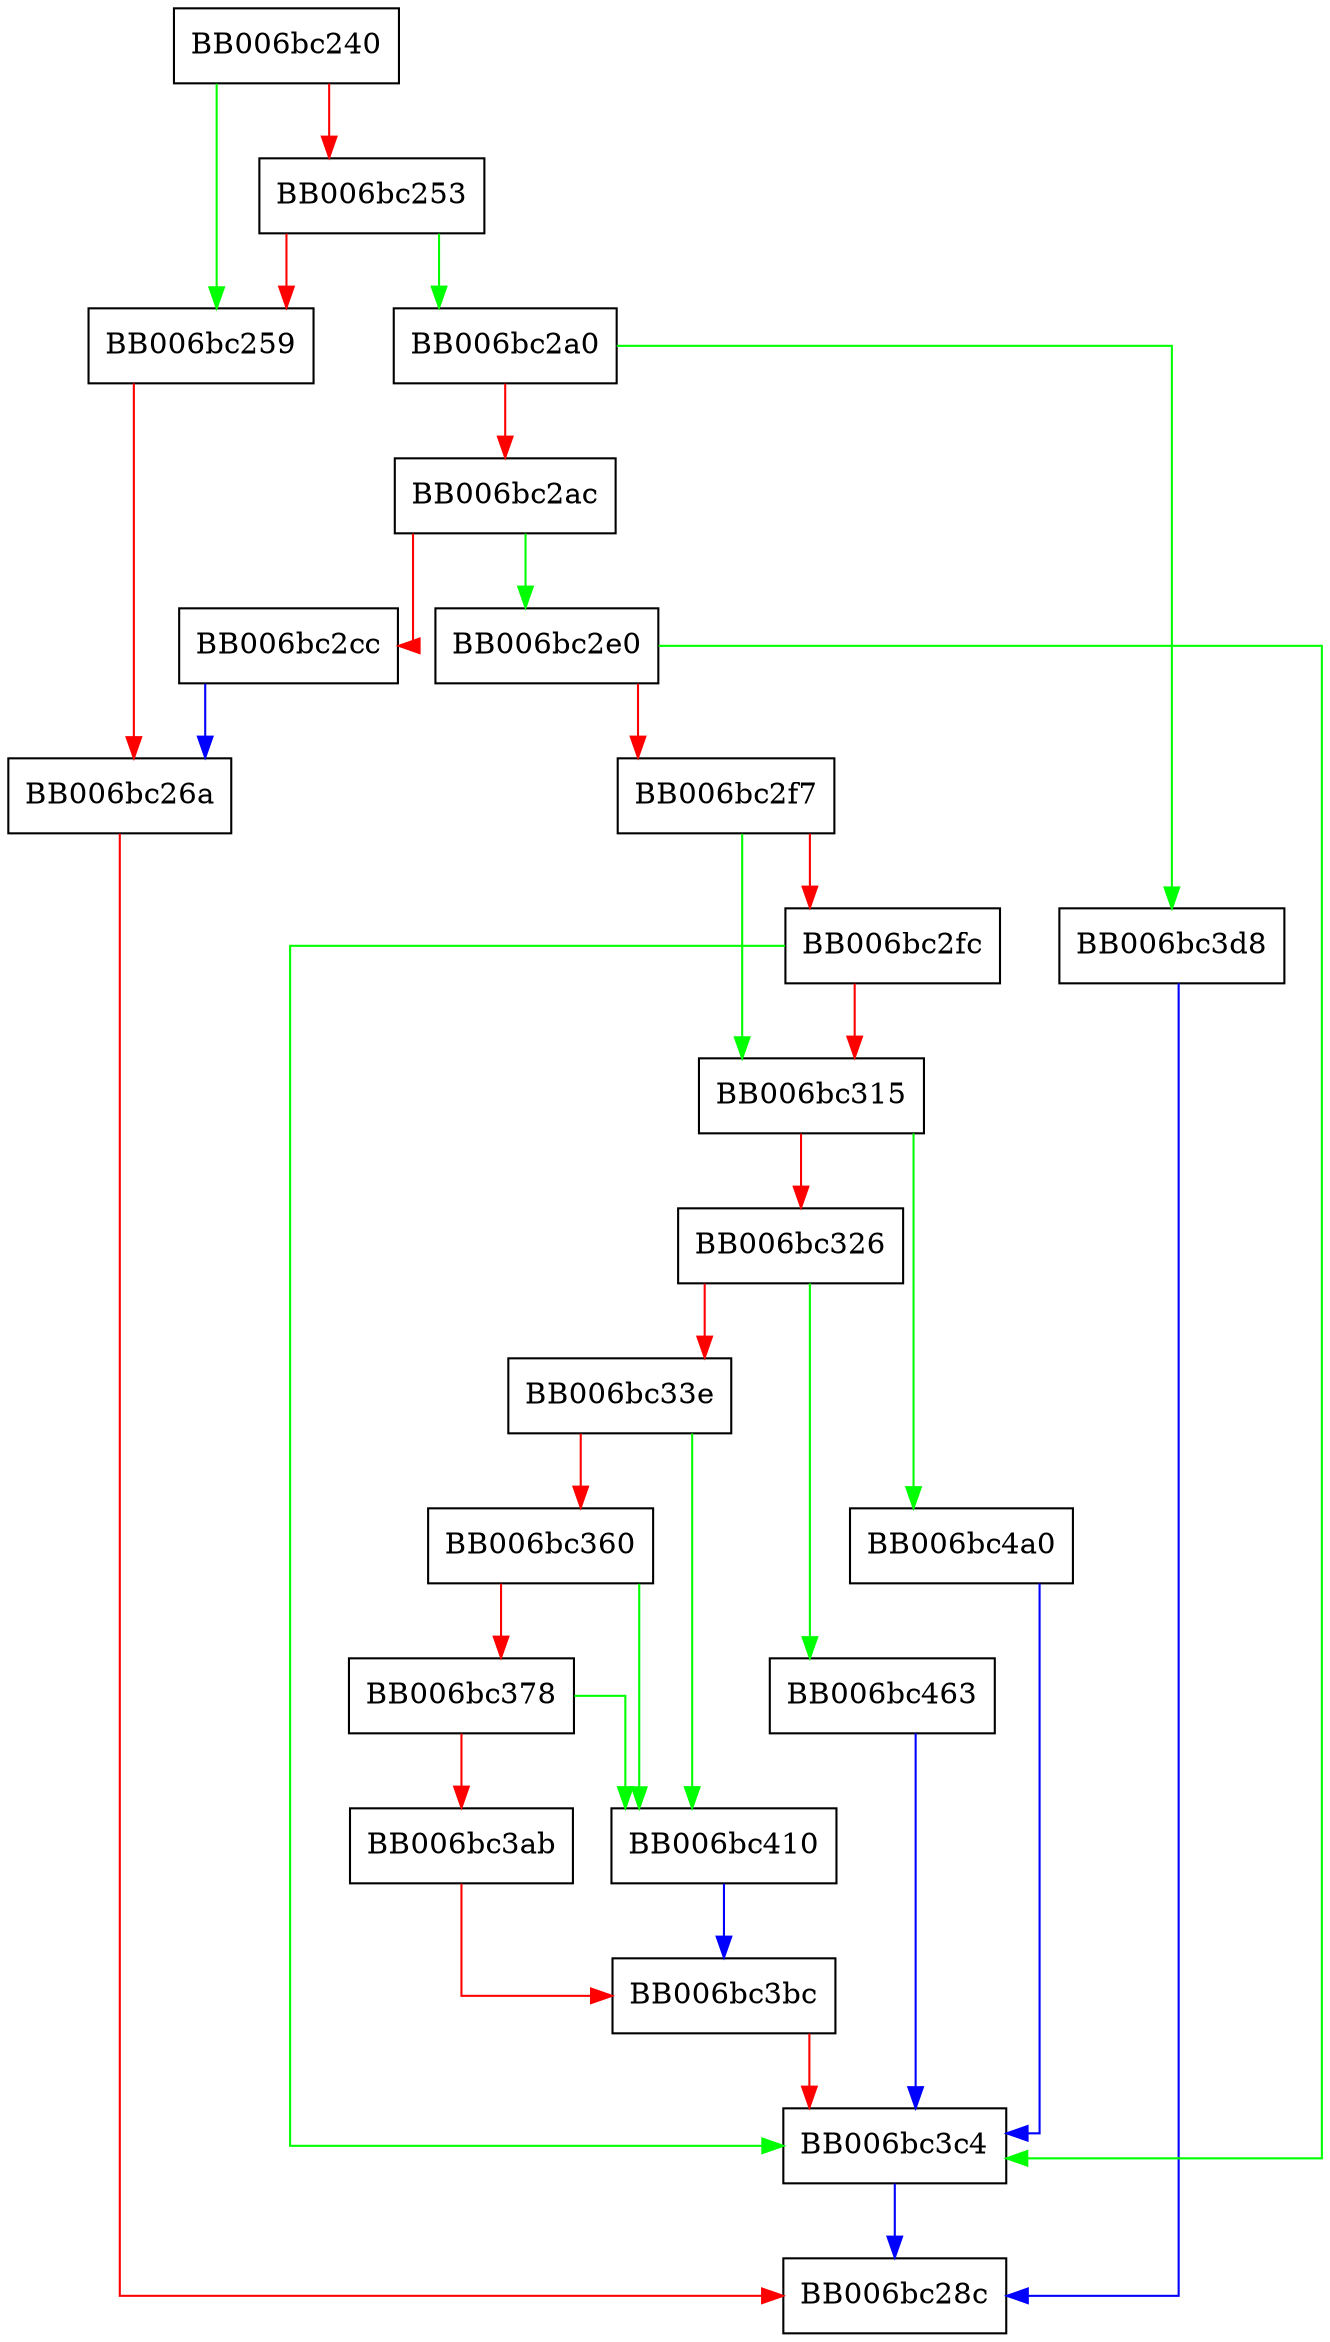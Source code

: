 digraph dh_to_SubjectPublicKeyInfo_der_encode {
  node [shape="box"];
  graph [splines=ortho];
  BB006bc240 -> BB006bc259 [color="green"];
  BB006bc240 -> BB006bc253 [color="red"];
  BB006bc253 -> BB006bc2a0 [color="green"];
  BB006bc253 -> BB006bc259 [color="red"];
  BB006bc259 -> BB006bc26a [color="red"];
  BB006bc26a -> BB006bc28c [color="red"];
  BB006bc2a0 -> BB006bc3d8 [color="green"];
  BB006bc2a0 -> BB006bc2ac [color="red"];
  BB006bc2ac -> BB006bc2e0 [color="green"];
  BB006bc2ac -> BB006bc2cc [color="red"];
  BB006bc2cc -> BB006bc26a [color="blue"];
  BB006bc2e0 -> BB006bc3c4 [color="green"];
  BB006bc2e0 -> BB006bc2f7 [color="red"];
  BB006bc2f7 -> BB006bc315 [color="green"];
  BB006bc2f7 -> BB006bc2fc [color="red"];
  BB006bc2fc -> BB006bc3c4 [color="green"];
  BB006bc2fc -> BB006bc315 [color="red"];
  BB006bc315 -> BB006bc4a0 [color="green"];
  BB006bc315 -> BB006bc326 [color="red"];
  BB006bc326 -> BB006bc463 [color="green"];
  BB006bc326 -> BB006bc33e [color="red"];
  BB006bc33e -> BB006bc410 [color="green"];
  BB006bc33e -> BB006bc360 [color="red"];
  BB006bc360 -> BB006bc410 [color="green"];
  BB006bc360 -> BB006bc378 [color="red"];
  BB006bc378 -> BB006bc410 [color="green"];
  BB006bc378 -> BB006bc3ab [color="red"];
  BB006bc3ab -> BB006bc3bc [color="red"];
  BB006bc3bc -> BB006bc3c4 [color="red"];
  BB006bc3c4 -> BB006bc28c [color="blue"];
  BB006bc3d8 -> BB006bc28c [color="blue"];
  BB006bc410 -> BB006bc3bc [color="blue"];
  BB006bc463 -> BB006bc3c4 [color="blue"];
  BB006bc4a0 -> BB006bc3c4 [color="blue"];
}